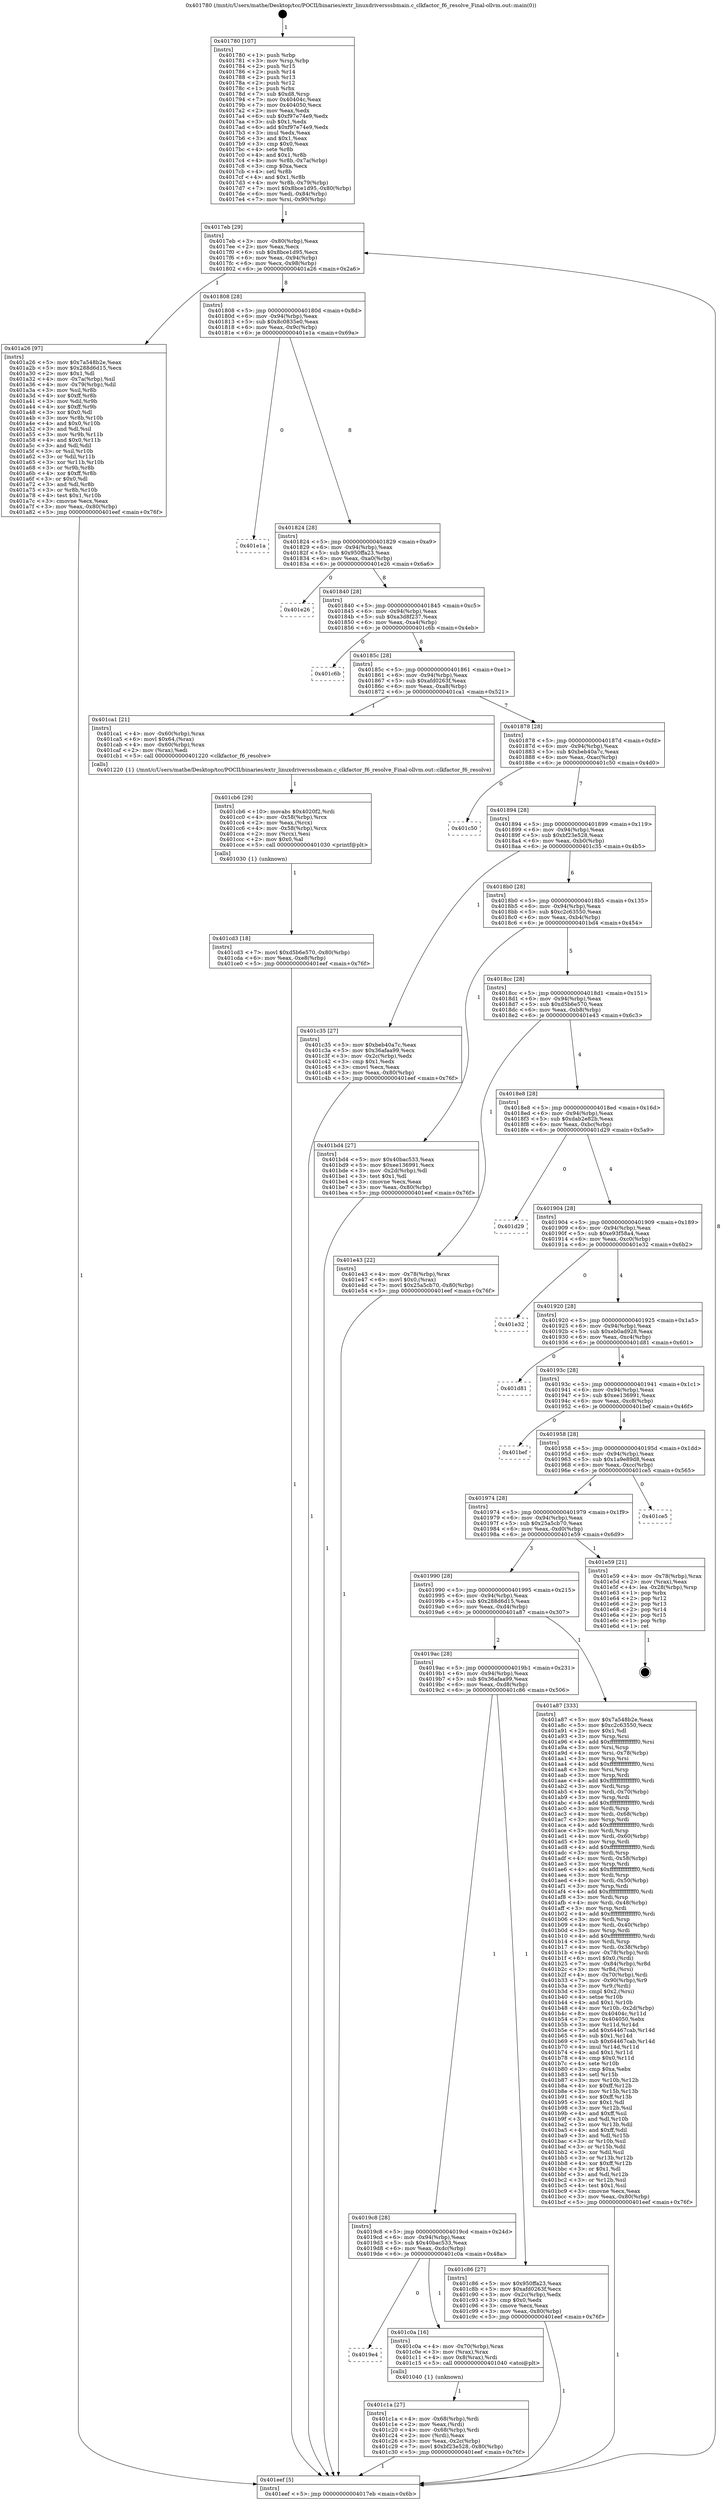 digraph "0x401780" {
  label = "0x401780 (/mnt/c/Users/mathe/Desktop/tcc/POCII/binaries/extr_linuxdriversssbmain.c_clkfactor_f6_resolve_Final-ollvm.out::main(0))"
  labelloc = "t"
  node[shape=record]

  Entry [label="",width=0.3,height=0.3,shape=circle,fillcolor=black,style=filled]
  "0x4017eb" [label="{
     0x4017eb [29]\l
     | [instrs]\l
     &nbsp;&nbsp;0x4017eb \<+3\>: mov -0x80(%rbp),%eax\l
     &nbsp;&nbsp;0x4017ee \<+2\>: mov %eax,%ecx\l
     &nbsp;&nbsp;0x4017f0 \<+6\>: sub $0x8bce1d95,%ecx\l
     &nbsp;&nbsp;0x4017f6 \<+6\>: mov %eax,-0x94(%rbp)\l
     &nbsp;&nbsp;0x4017fc \<+6\>: mov %ecx,-0x98(%rbp)\l
     &nbsp;&nbsp;0x401802 \<+6\>: je 0000000000401a26 \<main+0x2a6\>\l
  }"]
  "0x401a26" [label="{
     0x401a26 [97]\l
     | [instrs]\l
     &nbsp;&nbsp;0x401a26 \<+5\>: mov $0x7a548b2e,%eax\l
     &nbsp;&nbsp;0x401a2b \<+5\>: mov $0x288d6d15,%ecx\l
     &nbsp;&nbsp;0x401a30 \<+2\>: mov $0x1,%dl\l
     &nbsp;&nbsp;0x401a32 \<+4\>: mov -0x7a(%rbp),%sil\l
     &nbsp;&nbsp;0x401a36 \<+4\>: mov -0x79(%rbp),%dil\l
     &nbsp;&nbsp;0x401a3a \<+3\>: mov %sil,%r8b\l
     &nbsp;&nbsp;0x401a3d \<+4\>: xor $0xff,%r8b\l
     &nbsp;&nbsp;0x401a41 \<+3\>: mov %dil,%r9b\l
     &nbsp;&nbsp;0x401a44 \<+4\>: xor $0xff,%r9b\l
     &nbsp;&nbsp;0x401a48 \<+3\>: xor $0x0,%dl\l
     &nbsp;&nbsp;0x401a4b \<+3\>: mov %r8b,%r10b\l
     &nbsp;&nbsp;0x401a4e \<+4\>: and $0x0,%r10b\l
     &nbsp;&nbsp;0x401a52 \<+3\>: and %dl,%sil\l
     &nbsp;&nbsp;0x401a55 \<+3\>: mov %r9b,%r11b\l
     &nbsp;&nbsp;0x401a58 \<+4\>: and $0x0,%r11b\l
     &nbsp;&nbsp;0x401a5c \<+3\>: and %dl,%dil\l
     &nbsp;&nbsp;0x401a5f \<+3\>: or %sil,%r10b\l
     &nbsp;&nbsp;0x401a62 \<+3\>: or %dil,%r11b\l
     &nbsp;&nbsp;0x401a65 \<+3\>: xor %r11b,%r10b\l
     &nbsp;&nbsp;0x401a68 \<+3\>: or %r9b,%r8b\l
     &nbsp;&nbsp;0x401a6b \<+4\>: xor $0xff,%r8b\l
     &nbsp;&nbsp;0x401a6f \<+3\>: or $0x0,%dl\l
     &nbsp;&nbsp;0x401a72 \<+3\>: and %dl,%r8b\l
     &nbsp;&nbsp;0x401a75 \<+3\>: or %r8b,%r10b\l
     &nbsp;&nbsp;0x401a78 \<+4\>: test $0x1,%r10b\l
     &nbsp;&nbsp;0x401a7c \<+3\>: cmovne %ecx,%eax\l
     &nbsp;&nbsp;0x401a7f \<+3\>: mov %eax,-0x80(%rbp)\l
     &nbsp;&nbsp;0x401a82 \<+5\>: jmp 0000000000401eef \<main+0x76f\>\l
  }"]
  "0x401808" [label="{
     0x401808 [28]\l
     | [instrs]\l
     &nbsp;&nbsp;0x401808 \<+5\>: jmp 000000000040180d \<main+0x8d\>\l
     &nbsp;&nbsp;0x40180d \<+6\>: mov -0x94(%rbp),%eax\l
     &nbsp;&nbsp;0x401813 \<+5\>: sub $0x8c0835e0,%eax\l
     &nbsp;&nbsp;0x401818 \<+6\>: mov %eax,-0x9c(%rbp)\l
     &nbsp;&nbsp;0x40181e \<+6\>: je 0000000000401e1a \<main+0x69a\>\l
  }"]
  "0x401eef" [label="{
     0x401eef [5]\l
     | [instrs]\l
     &nbsp;&nbsp;0x401eef \<+5\>: jmp 00000000004017eb \<main+0x6b\>\l
  }"]
  "0x401780" [label="{
     0x401780 [107]\l
     | [instrs]\l
     &nbsp;&nbsp;0x401780 \<+1\>: push %rbp\l
     &nbsp;&nbsp;0x401781 \<+3\>: mov %rsp,%rbp\l
     &nbsp;&nbsp;0x401784 \<+2\>: push %r15\l
     &nbsp;&nbsp;0x401786 \<+2\>: push %r14\l
     &nbsp;&nbsp;0x401788 \<+2\>: push %r13\l
     &nbsp;&nbsp;0x40178a \<+2\>: push %r12\l
     &nbsp;&nbsp;0x40178c \<+1\>: push %rbx\l
     &nbsp;&nbsp;0x40178d \<+7\>: sub $0xd8,%rsp\l
     &nbsp;&nbsp;0x401794 \<+7\>: mov 0x40404c,%eax\l
     &nbsp;&nbsp;0x40179b \<+7\>: mov 0x404050,%ecx\l
     &nbsp;&nbsp;0x4017a2 \<+2\>: mov %eax,%edx\l
     &nbsp;&nbsp;0x4017a4 \<+6\>: sub $0xf97e74e9,%edx\l
     &nbsp;&nbsp;0x4017aa \<+3\>: sub $0x1,%edx\l
     &nbsp;&nbsp;0x4017ad \<+6\>: add $0xf97e74e9,%edx\l
     &nbsp;&nbsp;0x4017b3 \<+3\>: imul %edx,%eax\l
     &nbsp;&nbsp;0x4017b6 \<+3\>: and $0x1,%eax\l
     &nbsp;&nbsp;0x4017b9 \<+3\>: cmp $0x0,%eax\l
     &nbsp;&nbsp;0x4017bc \<+4\>: sete %r8b\l
     &nbsp;&nbsp;0x4017c0 \<+4\>: and $0x1,%r8b\l
     &nbsp;&nbsp;0x4017c4 \<+4\>: mov %r8b,-0x7a(%rbp)\l
     &nbsp;&nbsp;0x4017c8 \<+3\>: cmp $0xa,%ecx\l
     &nbsp;&nbsp;0x4017cb \<+4\>: setl %r8b\l
     &nbsp;&nbsp;0x4017cf \<+4\>: and $0x1,%r8b\l
     &nbsp;&nbsp;0x4017d3 \<+4\>: mov %r8b,-0x79(%rbp)\l
     &nbsp;&nbsp;0x4017d7 \<+7\>: movl $0x8bce1d95,-0x80(%rbp)\l
     &nbsp;&nbsp;0x4017de \<+6\>: mov %edi,-0x84(%rbp)\l
     &nbsp;&nbsp;0x4017e4 \<+7\>: mov %rsi,-0x90(%rbp)\l
  }"]
  Exit [label="",width=0.3,height=0.3,shape=circle,fillcolor=black,style=filled,peripheries=2]
  "0x401e1a" [label="{
     0x401e1a\l
  }", style=dashed]
  "0x401824" [label="{
     0x401824 [28]\l
     | [instrs]\l
     &nbsp;&nbsp;0x401824 \<+5\>: jmp 0000000000401829 \<main+0xa9\>\l
     &nbsp;&nbsp;0x401829 \<+6\>: mov -0x94(%rbp),%eax\l
     &nbsp;&nbsp;0x40182f \<+5\>: sub $0x950ffa23,%eax\l
     &nbsp;&nbsp;0x401834 \<+6\>: mov %eax,-0xa0(%rbp)\l
     &nbsp;&nbsp;0x40183a \<+6\>: je 0000000000401e26 \<main+0x6a6\>\l
  }"]
  "0x401cd3" [label="{
     0x401cd3 [18]\l
     | [instrs]\l
     &nbsp;&nbsp;0x401cd3 \<+7\>: movl $0xd5b6e570,-0x80(%rbp)\l
     &nbsp;&nbsp;0x401cda \<+6\>: mov %eax,-0xe8(%rbp)\l
     &nbsp;&nbsp;0x401ce0 \<+5\>: jmp 0000000000401eef \<main+0x76f\>\l
  }"]
  "0x401e26" [label="{
     0x401e26\l
  }", style=dashed]
  "0x401840" [label="{
     0x401840 [28]\l
     | [instrs]\l
     &nbsp;&nbsp;0x401840 \<+5\>: jmp 0000000000401845 \<main+0xc5\>\l
     &nbsp;&nbsp;0x401845 \<+6\>: mov -0x94(%rbp),%eax\l
     &nbsp;&nbsp;0x40184b \<+5\>: sub $0xa3d8f237,%eax\l
     &nbsp;&nbsp;0x401850 \<+6\>: mov %eax,-0xa4(%rbp)\l
     &nbsp;&nbsp;0x401856 \<+6\>: je 0000000000401c6b \<main+0x4eb\>\l
  }"]
  "0x401cb6" [label="{
     0x401cb6 [29]\l
     | [instrs]\l
     &nbsp;&nbsp;0x401cb6 \<+10\>: movabs $0x4020f2,%rdi\l
     &nbsp;&nbsp;0x401cc0 \<+4\>: mov -0x58(%rbp),%rcx\l
     &nbsp;&nbsp;0x401cc4 \<+2\>: mov %eax,(%rcx)\l
     &nbsp;&nbsp;0x401cc6 \<+4\>: mov -0x58(%rbp),%rcx\l
     &nbsp;&nbsp;0x401cca \<+2\>: mov (%rcx),%esi\l
     &nbsp;&nbsp;0x401ccc \<+2\>: mov $0x0,%al\l
     &nbsp;&nbsp;0x401cce \<+5\>: call 0000000000401030 \<printf@plt\>\l
     | [calls]\l
     &nbsp;&nbsp;0x401030 \{1\} (unknown)\l
  }"]
  "0x401c6b" [label="{
     0x401c6b\l
  }", style=dashed]
  "0x40185c" [label="{
     0x40185c [28]\l
     | [instrs]\l
     &nbsp;&nbsp;0x40185c \<+5\>: jmp 0000000000401861 \<main+0xe1\>\l
     &nbsp;&nbsp;0x401861 \<+6\>: mov -0x94(%rbp),%eax\l
     &nbsp;&nbsp;0x401867 \<+5\>: sub $0xafd0263f,%eax\l
     &nbsp;&nbsp;0x40186c \<+6\>: mov %eax,-0xa8(%rbp)\l
     &nbsp;&nbsp;0x401872 \<+6\>: je 0000000000401ca1 \<main+0x521\>\l
  }"]
  "0x401c1a" [label="{
     0x401c1a [27]\l
     | [instrs]\l
     &nbsp;&nbsp;0x401c1a \<+4\>: mov -0x68(%rbp),%rdi\l
     &nbsp;&nbsp;0x401c1e \<+2\>: mov %eax,(%rdi)\l
     &nbsp;&nbsp;0x401c20 \<+4\>: mov -0x68(%rbp),%rdi\l
     &nbsp;&nbsp;0x401c24 \<+2\>: mov (%rdi),%eax\l
     &nbsp;&nbsp;0x401c26 \<+3\>: mov %eax,-0x2c(%rbp)\l
     &nbsp;&nbsp;0x401c29 \<+7\>: movl $0xbf23e528,-0x80(%rbp)\l
     &nbsp;&nbsp;0x401c30 \<+5\>: jmp 0000000000401eef \<main+0x76f\>\l
  }"]
  "0x401ca1" [label="{
     0x401ca1 [21]\l
     | [instrs]\l
     &nbsp;&nbsp;0x401ca1 \<+4\>: mov -0x60(%rbp),%rax\l
     &nbsp;&nbsp;0x401ca5 \<+6\>: movl $0x64,(%rax)\l
     &nbsp;&nbsp;0x401cab \<+4\>: mov -0x60(%rbp),%rax\l
     &nbsp;&nbsp;0x401caf \<+2\>: mov (%rax),%edi\l
     &nbsp;&nbsp;0x401cb1 \<+5\>: call 0000000000401220 \<clkfactor_f6_resolve\>\l
     | [calls]\l
     &nbsp;&nbsp;0x401220 \{1\} (/mnt/c/Users/mathe/Desktop/tcc/POCII/binaries/extr_linuxdriversssbmain.c_clkfactor_f6_resolve_Final-ollvm.out::clkfactor_f6_resolve)\l
  }"]
  "0x401878" [label="{
     0x401878 [28]\l
     | [instrs]\l
     &nbsp;&nbsp;0x401878 \<+5\>: jmp 000000000040187d \<main+0xfd\>\l
     &nbsp;&nbsp;0x40187d \<+6\>: mov -0x94(%rbp),%eax\l
     &nbsp;&nbsp;0x401883 \<+5\>: sub $0xbeb40a7c,%eax\l
     &nbsp;&nbsp;0x401888 \<+6\>: mov %eax,-0xac(%rbp)\l
     &nbsp;&nbsp;0x40188e \<+6\>: je 0000000000401c50 \<main+0x4d0\>\l
  }"]
  "0x4019e4" [label="{
     0x4019e4\l
  }", style=dashed]
  "0x401c50" [label="{
     0x401c50\l
  }", style=dashed]
  "0x401894" [label="{
     0x401894 [28]\l
     | [instrs]\l
     &nbsp;&nbsp;0x401894 \<+5\>: jmp 0000000000401899 \<main+0x119\>\l
     &nbsp;&nbsp;0x401899 \<+6\>: mov -0x94(%rbp),%eax\l
     &nbsp;&nbsp;0x40189f \<+5\>: sub $0xbf23e528,%eax\l
     &nbsp;&nbsp;0x4018a4 \<+6\>: mov %eax,-0xb0(%rbp)\l
     &nbsp;&nbsp;0x4018aa \<+6\>: je 0000000000401c35 \<main+0x4b5\>\l
  }"]
  "0x401c0a" [label="{
     0x401c0a [16]\l
     | [instrs]\l
     &nbsp;&nbsp;0x401c0a \<+4\>: mov -0x70(%rbp),%rax\l
     &nbsp;&nbsp;0x401c0e \<+3\>: mov (%rax),%rax\l
     &nbsp;&nbsp;0x401c11 \<+4\>: mov 0x8(%rax),%rdi\l
     &nbsp;&nbsp;0x401c15 \<+5\>: call 0000000000401040 \<atoi@plt\>\l
     | [calls]\l
     &nbsp;&nbsp;0x401040 \{1\} (unknown)\l
  }"]
  "0x401c35" [label="{
     0x401c35 [27]\l
     | [instrs]\l
     &nbsp;&nbsp;0x401c35 \<+5\>: mov $0xbeb40a7c,%eax\l
     &nbsp;&nbsp;0x401c3a \<+5\>: mov $0x36afaa99,%ecx\l
     &nbsp;&nbsp;0x401c3f \<+3\>: mov -0x2c(%rbp),%edx\l
     &nbsp;&nbsp;0x401c42 \<+3\>: cmp $0x1,%edx\l
     &nbsp;&nbsp;0x401c45 \<+3\>: cmovl %ecx,%eax\l
     &nbsp;&nbsp;0x401c48 \<+3\>: mov %eax,-0x80(%rbp)\l
     &nbsp;&nbsp;0x401c4b \<+5\>: jmp 0000000000401eef \<main+0x76f\>\l
  }"]
  "0x4018b0" [label="{
     0x4018b0 [28]\l
     | [instrs]\l
     &nbsp;&nbsp;0x4018b0 \<+5\>: jmp 00000000004018b5 \<main+0x135\>\l
     &nbsp;&nbsp;0x4018b5 \<+6\>: mov -0x94(%rbp),%eax\l
     &nbsp;&nbsp;0x4018bb \<+5\>: sub $0xc2c63550,%eax\l
     &nbsp;&nbsp;0x4018c0 \<+6\>: mov %eax,-0xb4(%rbp)\l
     &nbsp;&nbsp;0x4018c6 \<+6\>: je 0000000000401bd4 \<main+0x454\>\l
  }"]
  "0x4019c8" [label="{
     0x4019c8 [28]\l
     | [instrs]\l
     &nbsp;&nbsp;0x4019c8 \<+5\>: jmp 00000000004019cd \<main+0x24d\>\l
     &nbsp;&nbsp;0x4019cd \<+6\>: mov -0x94(%rbp),%eax\l
     &nbsp;&nbsp;0x4019d3 \<+5\>: sub $0x40bac533,%eax\l
     &nbsp;&nbsp;0x4019d8 \<+6\>: mov %eax,-0xdc(%rbp)\l
     &nbsp;&nbsp;0x4019de \<+6\>: je 0000000000401c0a \<main+0x48a\>\l
  }"]
  "0x401bd4" [label="{
     0x401bd4 [27]\l
     | [instrs]\l
     &nbsp;&nbsp;0x401bd4 \<+5\>: mov $0x40bac533,%eax\l
     &nbsp;&nbsp;0x401bd9 \<+5\>: mov $0xee136991,%ecx\l
     &nbsp;&nbsp;0x401bde \<+3\>: mov -0x2d(%rbp),%dl\l
     &nbsp;&nbsp;0x401be1 \<+3\>: test $0x1,%dl\l
     &nbsp;&nbsp;0x401be4 \<+3\>: cmovne %ecx,%eax\l
     &nbsp;&nbsp;0x401be7 \<+3\>: mov %eax,-0x80(%rbp)\l
     &nbsp;&nbsp;0x401bea \<+5\>: jmp 0000000000401eef \<main+0x76f\>\l
  }"]
  "0x4018cc" [label="{
     0x4018cc [28]\l
     | [instrs]\l
     &nbsp;&nbsp;0x4018cc \<+5\>: jmp 00000000004018d1 \<main+0x151\>\l
     &nbsp;&nbsp;0x4018d1 \<+6\>: mov -0x94(%rbp),%eax\l
     &nbsp;&nbsp;0x4018d7 \<+5\>: sub $0xd5b6e570,%eax\l
     &nbsp;&nbsp;0x4018dc \<+6\>: mov %eax,-0xb8(%rbp)\l
     &nbsp;&nbsp;0x4018e2 \<+6\>: je 0000000000401e43 \<main+0x6c3\>\l
  }"]
  "0x401c86" [label="{
     0x401c86 [27]\l
     | [instrs]\l
     &nbsp;&nbsp;0x401c86 \<+5\>: mov $0x950ffa23,%eax\l
     &nbsp;&nbsp;0x401c8b \<+5\>: mov $0xafd0263f,%ecx\l
     &nbsp;&nbsp;0x401c90 \<+3\>: mov -0x2c(%rbp),%edx\l
     &nbsp;&nbsp;0x401c93 \<+3\>: cmp $0x0,%edx\l
     &nbsp;&nbsp;0x401c96 \<+3\>: cmove %ecx,%eax\l
     &nbsp;&nbsp;0x401c99 \<+3\>: mov %eax,-0x80(%rbp)\l
     &nbsp;&nbsp;0x401c9c \<+5\>: jmp 0000000000401eef \<main+0x76f\>\l
  }"]
  "0x401e43" [label="{
     0x401e43 [22]\l
     | [instrs]\l
     &nbsp;&nbsp;0x401e43 \<+4\>: mov -0x78(%rbp),%rax\l
     &nbsp;&nbsp;0x401e47 \<+6\>: movl $0x0,(%rax)\l
     &nbsp;&nbsp;0x401e4d \<+7\>: movl $0x25a5cb70,-0x80(%rbp)\l
     &nbsp;&nbsp;0x401e54 \<+5\>: jmp 0000000000401eef \<main+0x76f\>\l
  }"]
  "0x4018e8" [label="{
     0x4018e8 [28]\l
     | [instrs]\l
     &nbsp;&nbsp;0x4018e8 \<+5\>: jmp 00000000004018ed \<main+0x16d\>\l
     &nbsp;&nbsp;0x4018ed \<+6\>: mov -0x94(%rbp),%eax\l
     &nbsp;&nbsp;0x4018f3 \<+5\>: sub $0xdab2e82b,%eax\l
     &nbsp;&nbsp;0x4018f8 \<+6\>: mov %eax,-0xbc(%rbp)\l
     &nbsp;&nbsp;0x4018fe \<+6\>: je 0000000000401d29 \<main+0x5a9\>\l
  }"]
  "0x4019ac" [label="{
     0x4019ac [28]\l
     | [instrs]\l
     &nbsp;&nbsp;0x4019ac \<+5\>: jmp 00000000004019b1 \<main+0x231\>\l
     &nbsp;&nbsp;0x4019b1 \<+6\>: mov -0x94(%rbp),%eax\l
     &nbsp;&nbsp;0x4019b7 \<+5\>: sub $0x36afaa99,%eax\l
     &nbsp;&nbsp;0x4019bc \<+6\>: mov %eax,-0xd8(%rbp)\l
     &nbsp;&nbsp;0x4019c2 \<+6\>: je 0000000000401c86 \<main+0x506\>\l
  }"]
  "0x401d29" [label="{
     0x401d29\l
  }", style=dashed]
  "0x401904" [label="{
     0x401904 [28]\l
     | [instrs]\l
     &nbsp;&nbsp;0x401904 \<+5\>: jmp 0000000000401909 \<main+0x189\>\l
     &nbsp;&nbsp;0x401909 \<+6\>: mov -0x94(%rbp),%eax\l
     &nbsp;&nbsp;0x40190f \<+5\>: sub $0xe93f58a4,%eax\l
     &nbsp;&nbsp;0x401914 \<+6\>: mov %eax,-0xc0(%rbp)\l
     &nbsp;&nbsp;0x40191a \<+6\>: je 0000000000401e32 \<main+0x6b2\>\l
  }"]
  "0x401a87" [label="{
     0x401a87 [333]\l
     | [instrs]\l
     &nbsp;&nbsp;0x401a87 \<+5\>: mov $0x7a548b2e,%eax\l
     &nbsp;&nbsp;0x401a8c \<+5\>: mov $0xc2c63550,%ecx\l
     &nbsp;&nbsp;0x401a91 \<+2\>: mov $0x1,%dl\l
     &nbsp;&nbsp;0x401a93 \<+3\>: mov %rsp,%rsi\l
     &nbsp;&nbsp;0x401a96 \<+4\>: add $0xfffffffffffffff0,%rsi\l
     &nbsp;&nbsp;0x401a9a \<+3\>: mov %rsi,%rsp\l
     &nbsp;&nbsp;0x401a9d \<+4\>: mov %rsi,-0x78(%rbp)\l
     &nbsp;&nbsp;0x401aa1 \<+3\>: mov %rsp,%rsi\l
     &nbsp;&nbsp;0x401aa4 \<+4\>: add $0xfffffffffffffff0,%rsi\l
     &nbsp;&nbsp;0x401aa8 \<+3\>: mov %rsi,%rsp\l
     &nbsp;&nbsp;0x401aab \<+3\>: mov %rsp,%rdi\l
     &nbsp;&nbsp;0x401aae \<+4\>: add $0xfffffffffffffff0,%rdi\l
     &nbsp;&nbsp;0x401ab2 \<+3\>: mov %rdi,%rsp\l
     &nbsp;&nbsp;0x401ab5 \<+4\>: mov %rdi,-0x70(%rbp)\l
     &nbsp;&nbsp;0x401ab9 \<+3\>: mov %rsp,%rdi\l
     &nbsp;&nbsp;0x401abc \<+4\>: add $0xfffffffffffffff0,%rdi\l
     &nbsp;&nbsp;0x401ac0 \<+3\>: mov %rdi,%rsp\l
     &nbsp;&nbsp;0x401ac3 \<+4\>: mov %rdi,-0x68(%rbp)\l
     &nbsp;&nbsp;0x401ac7 \<+3\>: mov %rsp,%rdi\l
     &nbsp;&nbsp;0x401aca \<+4\>: add $0xfffffffffffffff0,%rdi\l
     &nbsp;&nbsp;0x401ace \<+3\>: mov %rdi,%rsp\l
     &nbsp;&nbsp;0x401ad1 \<+4\>: mov %rdi,-0x60(%rbp)\l
     &nbsp;&nbsp;0x401ad5 \<+3\>: mov %rsp,%rdi\l
     &nbsp;&nbsp;0x401ad8 \<+4\>: add $0xfffffffffffffff0,%rdi\l
     &nbsp;&nbsp;0x401adc \<+3\>: mov %rdi,%rsp\l
     &nbsp;&nbsp;0x401adf \<+4\>: mov %rdi,-0x58(%rbp)\l
     &nbsp;&nbsp;0x401ae3 \<+3\>: mov %rsp,%rdi\l
     &nbsp;&nbsp;0x401ae6 \<+4\>: add $0xfffffffffffffff0,%rdi\l
     &nbsp;&nbsp;0x401aea \<+3\>: mov %rdi,%rsp\l
     &nbsp;&nbsp;0x401aed \<+4\>: mov %rdi,-0x50(%rbp)\l
     &nbsp;&nbsp;0x401af1 \<+3\>: mov %rsp,%rdi\l
     &nbsp;&nbsp;0x401af4 \<+4\>: add $0xfffffffffffffff0,%rdi\l
     &nbsp;&nbsp;0x401af8 \<+3\>: mov %rdi,%rsp\l
     &nbsp;&nbsp;0x401afb \<+4\>: mov %rdi,-0x48(%rbp)\l
     &nbsp;&nbsp;0x401aff \<+3\>: mov %rsp,%rdi\l
     &nbsp;&nbsp;0x401b02 \<+4\>: add $0xfffffffffffffff0,%rdi\l
     &nbsp;&nbsp;0x401b06 \<+3\>: mov %rdi,%rsp\l
     &nbsp;&nbsp;0x401b09 \<+4\>: mov %rdi,-0x40(%rbp)\l
     &nbsp;&nbsp;0x401b0d \<+3\>: mov %rsp,%rdi\l
     &nbsp;&nbsp;0x401b10 \<+4\>: add $0xfffffffffffffff0,%rdi\l
     &nbsp;&nbsp;0x401b14 \<+3\>: mov %rdi,%rsp\l
     &nbsp;&nbsp;0x401b17 \<+4\>: mov %rdi,-0x38(%rbp)\l
     &nbsp;&nbsp;0x401b1b \<+4\>: mov -0x78(%rbp),%rdi\l
     &nbsp;&nbsp;0x401b1f \<+6\>: movl $0x0,(%rdi)\l
     &nbsp;&nbsp;0x401b25 \<+7\>: mov -0x84(%rbp),%r8d\l
     &nbsp;&nbsp;0x401b2c \<+3\>: mov %r8d,(%rsi)\l
     &nbsp;&nbsp;0x401b2f \<+4\>: mov -0x70(%rbp),%rdi\l
     &nbsp;&nbsp;0x401b33 \<+7\>: mov -0x90(%rbp),%r9\l
     &nbsp;&nbsp;0x401b3a \<+3\>: mov %r9,(%rdi)\l
     &nbsp;&nbsp;0x401b3d \<+3\>: cmpl $0x2,(%rsi)\l
     &nbsp;&nbsp;0x401b40 \<+4\>: setne %r10b\l
     &nbsp;&nbsp;0x401b44 \<+4\>: and $0x1,%r10b\l
     &nbsp;&nbsp;0x401b48 \<+4\>: mov %r10b,-0x2d(%rbp)\l
     &nbsp;&nbsp;0x401b4c \<+8\>: mov 0x40404c,%r11d\l
     &nbsp;&nbsp;0x401b54 \<+7\>: mov 0x404050,%ebx\l
     &nbsp;&nbsp;0x401b5b \<+3\>: mov %r11d,%r14d\l
     &nbsp;&nbsp;0x401b5e \<+7\>: add $0x64467cab,%r14d\l
     &nbsp;&nbsp;0x401b65 \<+4\>: sub $0x1,%r14d\l
     &nbsp;&nbsp;0x401b69 \<+7\>: sub $0x64467cab,%r14d\l
     &nbsp;&nbsp;0x401b70 \<+4\>: imul %r14d,%r11d\l
     &nbsp;&nbsp;0x401b74 \<+4\>: and $0x1,%r11d\l
     &nbsp;&nbsp;0x401b78 \<+4\>: cmp $0x0,%r11d\l
     &nbsp;&nbsp;0x401b7c \<+4\>: sete %r10b\l
     &nbsp;&nbsp;0x401b80 \<+3\>: cmp $0xa,%ebx\l
     &nbsp;&nbsp;0x401b83 \<+4\>: setl %r15b\l
     &nbsp;&nbsp;0x401b87 \<+3\>: mov %r10b,%r12b\l
     &nbsp;&nbsp;0x401b8a \<+4\>: xor $0xff,%r12b\l
     &nbsp;&nbsp;0x401b8e \<+3\>: mov %r15b,%r13b\l
     &nbsp;&nbsp;0x401b91 \<+4\>: xor $0xff,%r13b\l
     &nbsp;&nbsp;0x401b95 \<+3\>: xor $0x1,%dl\l
     &nbsp;&nbsp;0x401b98 \<+3\>: mov %r12b,%sil\l
     &nbsp;&nbsp;0x401b9b \<+4\>: and $0xff,%sil\l
     &nbsp;&nbsp;0x401b9f \<+3\>: and %dl,%r10b\l
     &nbsp;&nbsp;0x401ba2 \<+3\>: mov %r13b,%dil\l
     &nbsp;&nbsp;0x401ba5 \<+4\>: and $0xff,%dil\l
     &nbsp;&nbsp;0x401ba9 \<+3\>: and %dl,%r15b\l
     &nbsp;&nbsp;0x401bac \<+3\>: or %r10b,%sil\l
     &nbsp;&nbsp;0x401baf \<+3\>: or %r15b,%dil\l
     &nbsp;&nbsp;0x401bb2 \<+3\>: xor %dil,%sil\l
     &nbsp;&nbsp;0x401bb5 \<+3\>: or %r13b,%r12b\l
     &nbsp;&nbsp;0x401bb8 \<+4\>: xor $0xff,%r12b\l
     &nbsp;&nbsp;0x401bbc \<+3\>: or $0x1,%dl\l
     &nbsp;&nbsp;0x401bbf \<+3\>: and %dl,%r12b\l
     &nbsp;&nbsp;0x401bc2 \<+3\>: or %r12b,%sil\l
     &nbsp;&nbsp;0x401bc5 \<+4\>: test $0x1,%sil\l
     &nbsp;&nbsp;0x401bc9 \<+3\>: cmovne %ecx,%eax\l
     &nbsp;&nbsp;0x401bcc \<+3\>: mov %eax,-0x80(%rbp)\l
     &nbsp;&nbsp;0x401bcf \<+5\>: jmp 0000000000401eef \<main+0x76f\>\l
  }"]
  "0x401e32" [label="{
     0x401e32\l
  }", style=dashed]
  "0x401920" [label="{
     0x401920 [28]\l
     | [instrs]\l
     &nbsp;&nbsp;0x401920 \<+5\>: jmp 0000000000401925 \<main+0x1a5\>\l
     &nbsp;&nbsp;0x401925 \<+6\>: mov -0x94(%rbp),%eax\l
     &nbsp;&nbsp;0x40192b \<+5\>: sub $0xeb0ad928,%eax\l
     &nbsp;&nbsp;0x401930 \<+6\>: mov %eax,-0xc4(%rbp)\l
     &nbsp;&nbsp;0x401936 \<+6\>: je 0000000000401d81 \<main+0x601\>\l
  }"]
  "0x401990" [label="{
     0x401990 [28]\l
     | [instrs]\l
     &nbsp;&nbsp;0x401990 \<+5\>: jmp 0000000000401995 \<main+0x215\>\l
     &nbsp;&nbsp;0x401995 \<+6\>: mov -0x94(%rbp),%eax\l
     &nbsp;&nbsp;0x40199b \<+5\>: sub $0x288d6d15,%eax\l
     &nbsp;&nbsp;0x4019a0 \<+6\>: mov %eax,-0xd4(%rbp)\l
     &nbsp;&nbsp;0x4019a6 \<+6\>: je 0000000000401a87 \<main+0x307\>\l
  }"]
  "0x401d81" [label="{
     0x401d81\l
  }", style=dashed]
  "0x40193c" [label="{
     0x40193c [28]\l
     | [instrs]\l
     &nbsp;&nbsp;0x40193c \<+5\>: jmp 0000000000401941 \<main+0x1c1\>\l
     &nbsp;&nbsp;0x401941 \<+6\>: mov -0x94(%rbp),%eax\l
     &nbsp;&nbsp;0x401947 \<+5\>: sub $0xee136991,%eax\l
     &nbsp;&nbsp;0x40194c \<+6\>: mov %eax,-0xc8(%rbp)\l
     &nbsp;&nbsp;0x401952 \<+6\>: je 0000000000401bef \<main+0x46f\>\l
  }"]
  "0x401e59" [label="{
     0x401e59 [21]\l
     | [instrs]\l
     &nbsp;&nbsp;0x401e59 \<+4\>: mov -0x78(%rbp),%rax\l
     &nbsp;&nbsp;0x401e5d \<+2\>: mov (%rax),%eax\l
     &nbsp;&nbsp;0x401e5f \<+4\>: lea -0x28(%rbp),%rsp\l
     &nbsp;&nbsp;0x401e63 \<+1\>: pop %rbx\l
     &nbsp;&nbsp;0x401e64 \<+2\>: pop %r12\l
     &nbsp;&nbsp;0x401e66 \<+2\>: pop %r13\l
     &nbsp;&nbsp;0x401e68 \<+2\>: pop %r14\l
     &nbsp;&nbsp;0x401e6a \<+2\>: pop %r15\l
     &nbsp;&nbsp;0x401e6c \<+1\>: pop %rbp\l
     &nbsp;&nbsp;0x401e6d \<+1\>: ret\l
  }"]
  "0x401bef" [label="{
     0x401bef\l
  }", style=dashed]
  "0x401958" [label="{
     0x401958 [28]\l
     | [instrs]\l
     &nbsp;&nbsp;0x401958 \<+5\>: jmp 000000000040195d \<main+0x1dd\>\l
     &nbsp;&nbsp;0x40195d \<+6\>: mov -0x94(%rbp),%eax\l
     &nbsp;&nbsp;0x401963 \<+5\>: sub $0x1a9e89d8,%eax\l
     &nbsp;&nbsp;0x401968 \<+6\>: mov %eax,-0xcc(%rbp)\l
     &nbsp;&nbsp;0x40196e \<+6\>: je 0000000000401ce5 \<main+0x565\>\l
  }"]
  "0x401974" [label="{
     0x401974 [28]\l
     | [instrs]\l
     &nbsp;&nbsp;0x401974 \<+5\>: jmp 0000000000401979 \<main+0x1f9\>\l
     &nbsp;&nbsp;0x401979 \<+6\>: mov -0x94(%rbp),%eax\l
     &nbsp;&nbsp;0x40197f \<+5\>: sub $0x25a5cb70,%eax\l
     &nbsp;&nbsp;0x401984 \<+6\>: mov %eax,-0xd0(%rbp)\l
     &nbsp;&nbsp;0x40198a \<+6\>: je 0000000000401e59 \<main+0x6d9\>\l
  }"]
  "0x401ce5" [label="{
     0x401ce5\l
  }", style=dashed]
  Entry -> "0x401780" [label=" 1"]
  "0x4017eb" -> "0x401a26" [label=" 1"]
  "0x4017eb" -> "0x401808" [label=" 8"]
  "0x401a26" -> "0x401eef" [label=" 1"]
  "0x401780" -> "0x4017eb" [label=" 1"]
  "0x401eef" -> "0x4017eb" [label=" 8"]
  "0x401e59" -> Exit [label=" 1"]
  "0x401808" -> "0x401e1a" [label=" 0"]
  "0x401808" -> "0x401824" [label=" 8"]
  "0x401e43" -> "0x401eef" [label=" 1"]
  "0x401824" -> "0x401e26" [label=" 0"]
  "0x401824" -> "0x401840" [label=" 8"]
  "0x401cd3" -> "0x401eef" [label=" 1"]
  "0x401840" -> "0x401c6b" [label=" 0"]
  "0x401840" -> "0x40185c" [label=" 8"]
  "0x401cb6" -> "0x401cd3" [label=" 1"]
  "0x40185c" -> "0x401ca1" [label=" 1"]
  "0x40185c" -> "0x401878" [label=" 7"]
  "0x401ca1" -> "0x401cb6" [label=" 1"]
  "0x401878" -> "0x401c50" [label=" 0"]
  "0x401878" -> "0x401894" [label=" 7"]
  "0x401c86" -> "0x401eef" [label=" 1"]
  "0x401894" -> "0x401c35" [label=" 1"]
  "0x401894" -> "0x4018b0" [label=" 6"]
  "0x401c35" -> "0x401eef" [label=" 1"]
  "0x4018b0" -> "0x401bd4" [label=" 1"]
  "0x4018b0" -> "0x4018cc" [label=" 5"]
  "0x401c0a" -> "0x401c1a" [label=" 1"]
  "0x4018cc" -> "0x401e43" [label=" 1"]
  "0x4018cc" -> "0x4018e8" [label=" 4"]
  "0x4019c8" -> "0x4019e4" [label=" 0"]
  "0x4018e8" -> "0x401d29" [label=" 0"]
  "0x4018e8" -> "0x401904" [label=" 4"]
  "0x4019ac" -> "0x4019c8" [label=" 1"]
  "0x401904" -> "0x401e32" [label=" 0"]
  "0x401904" -> "0x401920" [label=" 4"]
  "0x4019ac" -> "0x401c86" [label=" 1"]
  "0x401920" -> "0x401d81" [label=" 0"]
  "0x401920" -> "0x40193c" [label=" 4"]
  "0x401bd4" -> "0x401eef" [label=" 1"]
  "0x40193c" -> "0x401bef" [label=" 0"]
  "0x40193c" -> "0x401958" [label=" 4"]
  "0x401a87" -> "0x401eef" [label=" 1"]
  "0x401958" -> "0x401ce5" [label=" 0"]
  "0x401958" -> "0x401974" [label=" 4"]
  "0x401c1a" -> "0x401eef" [label=" 1"]
  "0x401974" -> "0x401e59" [label=" 1"]
  "0x401974" -> "0x401990" [label=" 3"]
  "0x4019c8" -> "0x401c0a" [label=" 1"]
  "0x401990" -> "0x401a87" [label=" 1"]
  "0x401990" -> "0x4019ac" [label=" 2"]
}
